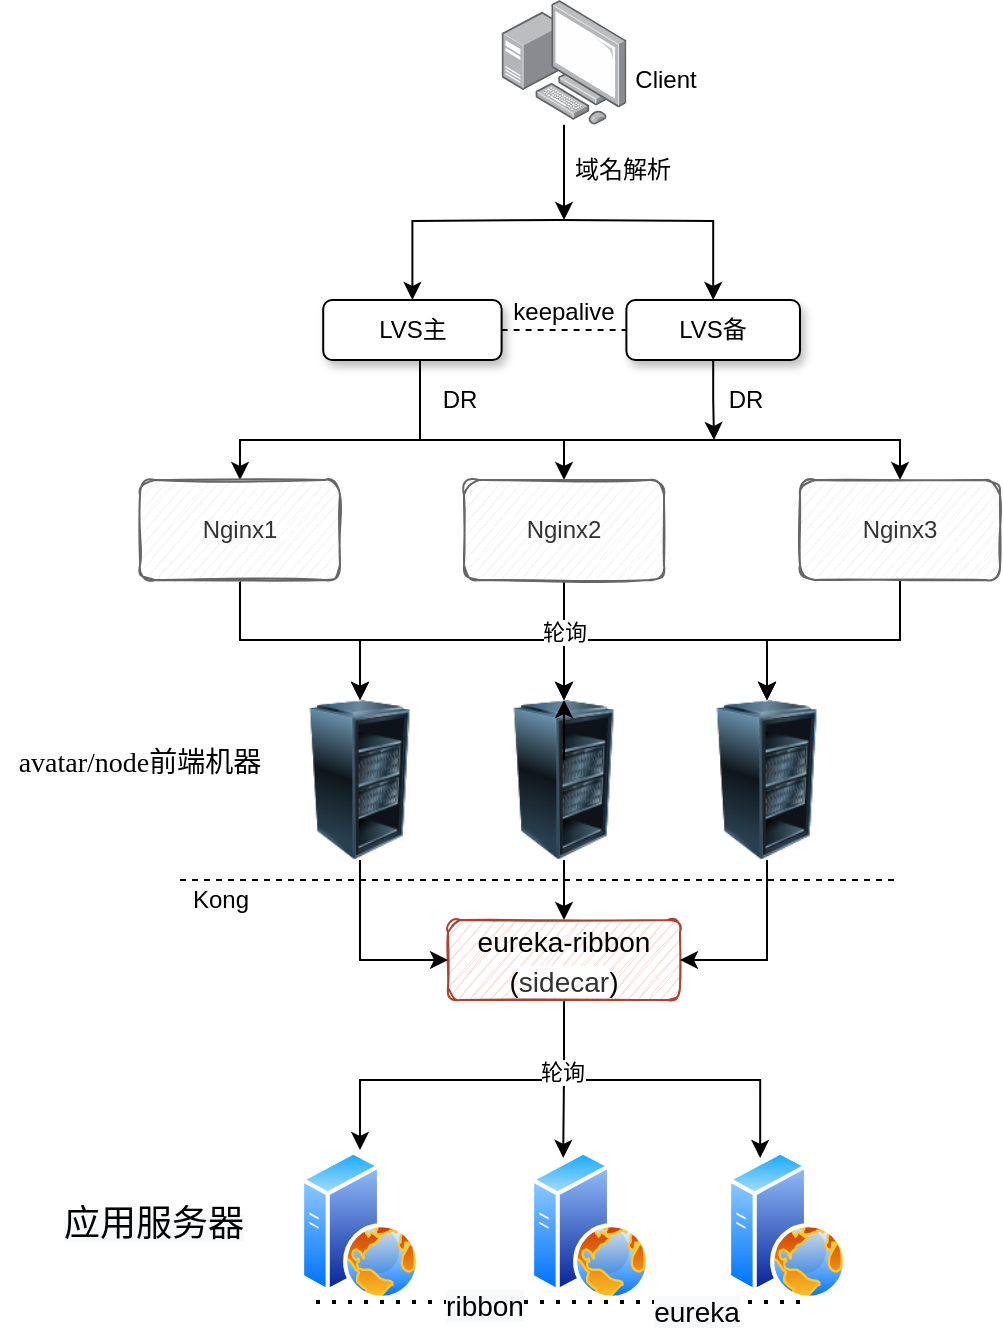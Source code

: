 <mxfile version="14.4.9" type="github"><diagram id="DCsEmc8ut4vMABJrylSf" name="Page-1"><mxGraphModel dx="1038" dy="1717" grid="1" gridSize="10" guides="1" tooltips="1" connect="1" arrows="1" fold="1" page="1" pageScale="1" pageWidth="827" pageHeight="1169" math="0" shadow="0"><root><mxCell id="0"/><mxCell id="1" parent="0"/><mxCell id="kAi6xC7tPvjqC60dcJP9-1" style="edgeStyle=orthogonalEdgeStyle;rounded=0;orthogonalLoop=1;jettySize=auto;html=1;exitX=0.5;exitY=1;exitDx=0;exitDy=0;entryX=0.5;entryY=0;entryDx=0;entryDy=0;" edge="1" parent="1" source="kAi6xC7tPvjqC60dcJP9-4" target="kAi6xC7tPvjqC60dcJP9-8"><mxGeometry relative="1" as="geometry"><mxPoint x="280" y="170" as="targetPoint"/><Array as="points"><mxPoint x="280" y="170"/><mxPoint x="190" y="170"/></Array></mxGeometry></mxCell><mxCell id="kAi6xC7tPvjqC60dcJP9-2" style="edgeStyle=orthogonalEdgeStyle;rounded=0;orthogonalLoop=1;jettySize=auto;html=1;exitX=0.5;exitY=1;exitDx=0;exitDy=0;" edge="1" parent="1" source="kAi6xC7tPvjqC60dcJP9-4" target="kAi6xC7tPvjqC60dcJP9-12"><mxGeometry relative="1" as="geometry"><Array as="points"><mxPoint x="280" y="170"/><mxPoint x="352" y="170"/></Array></mxGeometry></mxCell><mxCell id="kAi6xC7tPvjqC60dcJP9-3" style="edgeStyle=orthogonalEdgeStyle;rounded=0;orthogonalLoop=1;jettySize=auto;html=1;entryX=0.5;entryY=0;entryDx=0;entryDy=0;" edge="1" parent="1" source="kAi6xC7tPvjqC60dcJP9-4" target="kAi6xC7tPvjqC60dcJP9-18"><mxGeometry relative="1" as="geometry"><Array as="points"><mxPoint x="280" y="170"/><mxPoint x="520" y="170"/></Array></mxGeometry></mxCell><mxCell id="kAi6xC7tPvjqC60dcJP9-4" value="LVS主" style="rounded=1;whiteSpace=wrap;html=1;shadow=1;" vertex="1" parent="1"><mxGeometry x="231.6" y="100" width="89.2" height="30" as="geometry"/></mxCell><mxCell id="kAi6xC7tPvjqC60dcJP9-5" style="edgeStyle=orthogonalEdgeStyle;rounded=0;orthogonalLoop=1;jettySize=auto;html=1;entryX=0.5;entryY=0;entryDx=0;entryDy=0;" edge="1" parent="1" source="kAi6xC7tPvjqC60dcJP9-8" target="kAi6xC7tPvjqC60dcJP9-36"><mxGeometry relative="1" as="geometry"><mxPoint x="292" y="300" as="targetPoint"/></mxGeometry></mxCell><mxCell id="kAi6xC7tPvjqC60dcJP9-6" style="edgeStyle=orthogonalEdgeStyle;rounded=0;orthogonalLoop=1;jettySize=auto;html=1;" edge="1" parent="1" source="kAi6xC7tPvjqC60dcJP9-8" target="kAi6xC7tPvjqC60dcJP9-39"><mxGeometry relative="1" as="geometry"><Array as="points"><mxPoint x="190" y="270"/><mxPoint x="352" y="270"/></Array></mxGeometry></mxCell><mxCell id="kAi6xC7tPvjqC60dcJP9-7" style="edgeStyle=orthogonalEdgeStyle;rounded=0;orthogonalLoop=1;jettySize=auto;html=1;entryX=0.5;entryY=0;entryDx=0;entryDy=0;" edge="1" parent="1" source="kAi6xC7tPvjqC60dcJP9-8" target="kAi6xC7tPvjqC60dcJP9-38"><mxGeometry relative="1" as="geometry"><Array as="points"><mxPoint x="190" y="270"/><mxPoint x="453" y="270"/></Array></mxGeometry></mxCell><mxCell id="kAi6xC7tPvjqC60dcJP9-8" value="Nginx1" style="rounded=1;whiteSpace=wrap;html=1;shadow=0;fillColor=#f5f5f5;strokeColor=#666666;fontColor=#333333;glass=0;sketch=1;" vertex="1" parent="1"><mxGeometry x="140" y="190" width="100" height="50" as="geometry"/></mxCell><mxCell id="kAi6xC7tPvjqC60dcJP9-9" style="edgeStyle=orthogonalEdgeStyle;rounded=0;orthogonalLoop=1;jettySize=auto;html=1;entryX=0.5;entryY=0;entryDx=0;entryDy=0;" edge="1" parent="1" source="kAi6xC7tPvjqC60dcJP9-12" target="kAi6xC7tPvjqC60dcJP9-39"><mxGeometry relative="1" as="geometry"><mxPoint x="352" y="270" as="targetPoint"/></mxGeometry></mxCell><mxCell id="kAi6xC7tPvjqC60dcJP9-10" style="edgeStyle=orthogonalEdgeStyle;rounded=0;orthogonalLoop=1;jettySize=auto;html=1;entryX=0.5;entryY=0;entryDx=0;entryDy=0;" edge="1" parent="1" source="kAi6xC7tPvjqC60dcJP9-12" target="kAi6xC7tPvjqC60dcJP9-36"><mxGeometry relative="1" as="geometry"><Array as="points"><mxPoint x="352" y="270"/><mxPoint x="250" y="270"/></Array></mxGeometry></mxCell><mxCell id="kAi6xC7tPvjqC60dcJP9-11" style="edgeStyle=orthogonalEdgeStyle;rounded=0;orthogonalLoop=1;jettySize=auto;html=1;entryX=0.5;entryY=0;entryDx=0;entryDy=0;" edge="1" parent="1" source="kAi6xC7tPvjqC60dcJP9-12" target="kAi6xC7tPvjqC60dcJP9-38"><mxGeometry relative="1" as="geometry"><Array as="points"><mxPoint x="352" y="270"/><mxPoint x="453" y="270"/></Array></mxGeometry></mxCell><mxCell id="kAi6xC7tPvjqC60dcJP9-12" value="Nginx2" style="rounded=1;whiteSpace=wrap;html=1;shadow=0;fillColor=#f5f5f5;strokeColor=#666666;fontColor=#333333;sketch=1;" vertex="1" parent="1"><mxGeometry x="302" y="190" width="100" height="50" as="geometry"/></mxCell><mxCell id="kAi6xC7tPvjqC60dcJP9-13" style="edgeStyle=orthogonalEdgeStyle;rounded=0;orthogonalLoop=1;jettySize=auto;html=1;" edge="1" parent="1" source="kAi6xC7tPvjqC60dcJP9-18" target="kAi6xC7tPvjqC60dcJP9-38"><mxGeometry relative="1" as="geometry"><mxPoint x="412" y="300" as="targetPoint"/></mxGeometry></mxCell><mxCell id="kAi6xC7tPvjqC60dcJP9-14" style="edgeStyle=orthogonalEdgeStyle;rounded=0;orthogonalLoop=1;jettySize=auto;html=1;" edge="1" parent="1" source="kAi6xC7tPvjqC60dcJP9-18" target="kAi6xC7tPvjqC60dcJP9-36"><mxGeometry relative="1" as="geometry"><Array as="points"><mxPoint x="520" y="270"/><mxPoint x="250" y="270"/></Array></mxGeometry></mxCell><mxCell id="kAi6xC7tPvjqC60dcJP9-15" style="edgeStyle=orthogonalEdgeStyle;rounded=0;orthogonalLoop=1;jettySize=auto;html=1;entryX=0.5;entryY=0;entryDx=0;entryDy=0;" edge="1" parent="1" source="kAi6xC7tPvjqC60dcJP9-18" target="kAi6xC7tPvjqC60dcJP9-39"><mxGeometry relative="1" as="geometry"><Array as="points"><mxPoint x="520" y="270"/><mxPoint x="352" y="270"/></Array></mxGeometry></mxCell><mxCell id="kAi6xC7tPvjqC60dcJP9-16" value="轮询" style="edgeLabel;html=1;align=center;verticalAlign=middle;resizable=0;points=[];" vertex="1" connectable="0" parent="kAi6xC7tPvjqC60dcJP9-15"><mxGeometry x="0.737" y="-4" relative="1" as="geometry"><mxPoint x="4" y="-4" as="offset"/></mxGeometry></mxCell><mxCell id="kAi6xC7tPvjqC60dcJP9-17" style="edgeStyle=orthogonalEdgeStyle;rounded=0;orthogonalLoop=1;jettySize=auto;html=1;entryX=0.5;entryY=0;entryDx=0;entryDy=0;" edge="1" parent="1" source="kAi6xC7tPvjqC60dcJP9-18" target="kAi6xC7tPvjqC60dcJP9-38"><mxGeometry relative="1" as="geometry"/></mxCell><mxCell id="kAi6xC7tPvjqC60dcJP9-18" value="Nginx3" style="rounded=1;whiteSpace=wrap;html=1;shadow=0;fillColor=#f5f5f5;strokeColor=#666666;fontColor=#333333;sketch=1;" vertex="1" parent="1"><mxGeometry x="470" y="190" width="100" height="50" as="geometry"/></mxCell><mxCell id="kAi6xC7tPvjqC60dcJP9-19" style="edgeStyle=orthogonalEdgeStyle;rounded=0;orthogonalLoop=1;jettySize=auto;html=1;exitX=0.5;exitY=1;exitDx=0;exitDy=0;entryX=0.5;entryY=0;entryDx=0;entryDy=0;" edge="1" parent="1" target="kAi6xC7tPvjqC60dcJP9-4"><mxGeometry relative="1" as="geometry"><mxPoint x="350" y="60" as="sourcePoint"/></mxGeometry></mxCell><mxCell id="kAi6xC7tPvjqC60dcJP9-20" style="edgeStyle=orthogonalEdgeStyle;rounded=0;orthogonalLoop=1;jettySize=auto;html=1;exitX=0.5;exitY=1;exitDx=0;exitDy=0;" edge="1" parent="1" target="kAi6xC7tPvjqC60dcJP9-28"><mxGeometry relative="1" as="geometry"><mxPoint x="350" y="60" as="sourcePoint"/></mxGeometry></mxCell><mxCell id="kAi6xC7tPvjqC60dcJP9-21" style="edgeStyle=orthogonalEdgeStyle;rounded=0;orthogonalLoop=1;jettySize=auto;html=1;exitX=0.5;exitY=1;exitDx=0;exitDy=0;entryX=0.5;entryY=0;entryDx=0;entryDy=0;" edge="1" parent="1" source="kAi6xC7tPvjqC60dcJP9-39" target="kAi6xC7tPvjqC60dcJP9-26"><mxGeometry relative="1" as="geometry"><mxPoint x="352" y="330" as="sourcePoint"/></mxGeometry></mxCell><mxCell id="kAi6xC7tPvjqC60dcJP9-22" style="edgeStyle=orthogonalEdgeStyle;rounded=0;orthogonalLoop=1;jettySize=auto;html=1;entryX=0.25;entryY=0;entryDx=0;entryDy=0;" edge="1" parent="1" source="kAi6xC7tPvjqC60dcJP9-26" target="kAi6xC7tPvjqC60dcJP9-43"><mxGeometry relative="1" as="geometry"><mxPoint x="349" y="520" as="targetPoint"/></mxGeometry></mxCell><mxCell id="kAi6xC7tPvjqC60dcJP9-23" style="edgeStyle=orthogonalEdgeStyle;rounded=0;orthogonalLoop=1;jettySize=auto;html=1;" edge="1" parent="1" source="kAi6xC7tPvjqC60dcJP9-26" target="kAi6xC7tPvjqC60dcJP9-41"><mxGeometry relative="1" as="geometry"><Array as="points"><mxPoint x="352" y="490"/><mxPoint x="250" y="490"/></Array></mxGeometry></mxCell><mxCell id="kAi6xC7tPvjqC60dcJP9-24" style="edgeStyle=orthogonalEdgeStyle;rounded=0;orthogonalLoop=1;jettySize=auto;html=1;entryX=0.25;entryY=0;entryDx=0;entryDy=0;" edge="1" parent="1" source="kAi6xC7tPvjqC60dcJP9-26" target="kAi6xC7tPvjqC60dcJP9-42"><mxGeometry relative="1" as="geometry"><Array as="points"><mxPoint x="352" y="490"/><mxPoint x="450" y="490"/></Array></mxGeometry></mxCell><mxCell id="kAi6xC7tPvjqC60dcJP9-25" value="轮询" style="edgeLabel;html=1;align=center;verticalAlign=middle;resizable=0;points=[];" vertex="1" connectable="0" parent="kAi6xC7tPvjqC60dcJP9-24"><mxGeometry x="-0.593" y="-1" relative="1" as="geometry"><mxPoint as="offset"/></mxGeometry></mxCell><mxCell id="kAi6xC7tPvjqC60dcJP9-26" value="&lt;font style=&quot;font-size: 14px&quot;&gt;eureka-ribbon&lt;br&gt;(&lt;span style=&quot;color: rgb(51 , 51 , 51) ; font-family: &amp;#34;arial&amp;#34; , sans-serif ; background-color: rgb(255 , 255 , 255)&quot;&gt;sidecar&lt;/span&gt;)&lt;br&gt;&lt;/font&gt;" style="rounded=1;whiteSpace=wrap;html=1;shadow=0;glass=0;labelBackgroundColor=none;fillColor=#fad9d5;strokeColor=#ae4132;sketch=1;fontSize=16;" vertex="1" parent="1"><mxGeometry x="294" y="410" width="116" height="40" as="geometry"/></mxCell><mxCell id="kAi6xC7tPvjqC60dcJP9-27" style="edgeStyle=orthogonalEdgeStyle;rounded=0;orthogonalLoop=1;jettySize=auto;html=1;exitX=0.5;exitY=1;exitDx=0;exitDy=0;" edge="1" parent="1" source="kAi6xC7tPvjqC60dcJP9-28"><mxGeometry relative="1" as="geometry"><mxPoint x="427" y="170" as="targetPoint"/></mxGeometry></mxCell><mxCell id="kAi6xC7tPvjqC60dcJP9-28" value="LVS备" style="rounded=1;whiteSpace=wrap;html=1;shadow=1;" vertex="1" parent="1"><mxGeometry x="383.2" y="100" width="86.8" height="30" as="geometry"/></mxCell><mxCell id="kAi6xC7tPvjqC60dcJP9-29" style="edgeStyle=orthogonalEdgeStyle;rounded=0;orthogonalLoop=1;jettySize=auto;html=1;" edge="1" parent="1"><mxGeometry relative="1" as="geometry"><mxPoint x="352" y="60" as="targetPoint"/><mxPoint x="352" y="12.4" as="sourcePoint"/></mxGeometry></mxCell><mxCell id="kAi6xC7tPvjqC60dcJP9-30" value="Client" style="text;html=1;strokeColor=none;fillColor=none;align=center;verticalAlign=middle;whiteSpace=wrap;rounded=0;shadow=0;glass=0;labelBackgroundColor=none;sketch=1;" vertex="1" parent="1"><mxGeometry x="383.2" y="-20" width="40" height="20" as="geometry"/></mxCell><mxCell id="kAi6xC7tPvjqC60dcJP9-31" value="" style="endArrow=none;dashed=1;html=1;exitX=1;exitY=0.5;exitDx=0;exitDy=0;entryX=0;entryY=0.5;entryDx=0;entryDy=0;" edge="1" parent="1" source="kAi6xC7tPvjqC60dcJP9-4" target="kAi6xC7tPvjqC60dcJP9-28"><mxGeometry width="50" height="50" relative="1" as="geometry"><mxPoint x="330" y="150" as="sourcePoint"/><mxPoint x="380" y="100" as="targetPoint"/></mxGeometry></mxCell><mxCell id="kAi6xC7tPvjqC60dcJP9-32" value="keepalive" style="text;html=1;strokeColor=none;fillColor=none;align=center;verticalAlign=middle;whiteSpace=wrap;rounded=0;shadow=0;glass=0;labelBackgroundColor=none;sketch=1;" vertex="1" parent="1"><mxGeometry x="332" y="96" width="40" height="20" as="geometry"/></mxCell><mxCell id="kAi6xC7tPvjqC60dcJP9-33" value="域名解析" style="text;html=1;strokeColor=none;fillColor=none;align=center;verticalAlign=middle;whiteSpace=wrap;rounded=0;shadow=0;glass=0;labelBackgroundColor=none;sketch=1;" vertex="1" parent="1"><mxGeometry x="353" y="25" width="57" height="20" as="geometry"/></mxCell><mxCell id="kAi6xC7tPvjqC60dcJP9-34" value="DR" style="text;html=1;strokeColor=none;fillColor=none;align=center;verticalAlign=middle;whiteSpace=wrap;rounded=0;shadow=0;glass=0;labelBackgroundColor=none;sketch=1;" vertex="1" parent="1"><mxGeometry x="280" y="140" width="40" height="20" as="geometry"/></mxCell><mxCell id="kAi6xC7tPvjqC60dcJP9-35" style="edgeStyle=orthogonalEdgeStyle;rounded=0;orthogonalLoop=1;jettySize=auto;html=1;" edge="1" parent="1" source="kAi6xC7tPvjqC60dcJP9-36"><mxGeometry relative="1" as="geometry"><mxPoint x="294" y="430" as="targetPoint"/><Array as="points"><mxPoint x="250" y="430"/><mxPoint x="294" y="430"/></Array></mxGeometry></mxCell><mxCell id="kAi6xC7tPvjqC60dcJP9-36" value="" style="image;html=1;image=img/lib/clip_art/computers/Server_Rack_Partial_128x128.png;rounded=1;shadow=0;glass=0;labelBackgroundColor=none;sketch=1;gradientColor=none;" vertex="1" parent="1"><mxGeometry x="210" y="300" width="80" height="80" as="geometry"/></mxCell><mxCell id="kAi6xC7tPvjqC60dcJP9-37" style="edgeStyle=orthogonalEdgeStyle;rounded=0;orthogonalLoop=1;jettySize=auto;html=1;entryX=1;entryY=0.5;entryDx=0;entryDy=0;" edge="1" parent="1" source="kAi6xC7tPvjqC60dcJP9-38" target="kAi6xC7tPvjqC60dcJP9-26"><mxGeometry relative="1" as="geometry"><mxPoint x="420" y="440" as="targetPoint"/><Array as="points"><mxPoint x="453" y="430"/></Array></mxGeometry></mxCell><mxCell id="kAi6xC7tPvjqC60dcJP9-38" value="" style="image;html=1;image=img/lib/clip_art/computers/Server_Rack_Partial_128x128.png;rounded=1;shadow=0;glass=0;labelBackgroundColor=none;sketch=1;gradientColor=none;" vertex="1" parent="1"><mxGeometry x="413.5" y="300" width="80" height="80" as="geometry"/></mxCell><mxCell id="kAi6xC7tPvjqC60dcJP9-39" value="" style="image;html=1;image=img/lib/clip_art/computers/Server_Rack_Partial_128x128.png;rounded=1;shadow=0;glass=0;labelBackgroundColor=none;sketch=1;gradientColor=none;" vertex="1" parent="1"><mxGeometry x="312" y="300" width="80" height="80" as="geometry"/></mxCell><mxCell id="kAi6xC7tPvjqC60dcJP9-40" style="edgeStyle=orthogonalEdgeStyle;rounded=0;orthogonalLoop=1;jettySize=auto;html=1;exitX=0.5;exitY=1;exitDx=0;exitDy=0;entryX=0.5;entryY=0;entryDx=0;entryDy=0;" edge="1" parent="1" target="kAi6xC7tPvjqC60dcJP9-39"><mxGeometry relative="1" as="geometry"><mxPoint x="352" y="330" as="sourcePoint"/><mxPoint x="352" y="360" as="targetPoint"/></mxGeometry></mxCell><mxCell id="kAi6xC7tPvjqC60dcJP9-41" value="" style="aspect=fixed;perimeter=ellipsePerimeter;html=1;align=center;shadow=0;dashed=0;spacingTop=3;image;image=img/lib/active_directory/web_server.svg;rounded=1;glass=0;labelBackgroundColor=none;sketch=1;gradientColor=none;" vertex="1" parent="1"><mxGeometry x="220" y="525" width="60" height="75" as="geometry"/></mxCell><mxCell id="kAi6xC7tPvjqC60dcJP9-42" value="" style="aspect=fixed;perimeter=ellipsePerimeter;html=1;align=center;shadow=0;dashed=0;spacingTop=3;image;image=img/lib/active_directory/web_server.svg;rounded=1;glass=0;labelBackgroundColor=none;sketch=1;gradientColor=none;" vertex="1" parent="1"><mxGeometry x="433.5" y="525" width="60" height="75" as="geometry"/></mxCell><mxCell id="kAi6xC7tPvjqC60dcJP9-43" value="" style="aspect=fixed;perimeter=ellipsePerimeter;html=1;align=center;shadow=0;dashed=0;spacingTop=3;image;image=img/lib/active_directory/web_server.svg;rounded=1;glass=0;labelBackgroundColor=none;sketch=1;gradientColor=none;" vertex="1" parent="1"><mxGeometry x="335" y="525" width="60" height="75" as="geometry"/></mxCell><mxCell id="kAi6xC7tPvjqC60dcJP9-44" value="" style="endArrow=none;dashed=1;html=1;dashPattern=1 3;strokeWidth=2;" edge="1" parent="1"><mxGeometry width="50" height="50" relative="1" as="geometry"><mxPoint x="228" y="601" as="sourcePoint"/><mxPoint x="470" y="601" as="targetPoint"/></mxGeometry></mxCell><mxCell id="kAi6xC7tPvjqC60dcJP9-45" value="&lt;span style=&quot;font-size: 14px ; background-color: rgb(248 , 249 , 250)&quot;&gt;ribbon&lt;/span&gt;" style="edgeLabel;html=1;align=center;verticalAlign=middle;resizable=0;points=[];" vertex="1" connectable="0" parent="kAi6xC7tPvjqC60dcJP9-44"><mxGeometry x="-0.307" y="-2" relative="1" as="geometry"><mxPoint as="offset"/></mxGeometry></mxCell><mxCell id="kAi6xC7tPvjqC60dcJP9-46" value="&lt;span style=&quot;font-size: 14px ; background-color: rgb(248 , 249 , 250)&quot;&gt;eureka&lt;/span&gt;" style="edgeLabel;html=1;align=center;verticalAlign=middle;resizable=0;points=[];" vertex="1" connectable="0" parent="kAi6xC7tPvjqC60dcJP9-44"><mxGeometry x="0.569" y="-5" relative="1" as="geometry"><mxPoint as="offset"/></mxGeometry></mxCell><mxCell id="kAi6xC7tPvjqC60dcJP9-47" value="DR" style="text;html=1;strokeColor=none;fillColor=none;align=center;verticalAlign=middle;whiteSpace=wrap;rounded=0;shadow=0;glass=0;labelBackgroundColor=none;sketch=1;" vertex="1" parent="1"><mxGeometry x="423.2" y="140" width="40" height="20" as="geometry"/></mxCell><mxCell id="kAi6xC7tPvjqC60dcJP9-48" value="" style="endArrow=none;dashed=1;html=1;" edge="1" parent="1"><mxGeometry width="50" height="50" relative="1" as="geometry"><mxPoint x="160" y="390" as="sourcePoint"/><mxPoint x="520" y="390" as="targetPoint"/></mxGeometry></mxCell><mxCell id="kAi6xC7tPvjqC60dcJP9-49" value="Kong" style="text;html=1;align=center;verticalAlign=middle;resizable=0;points=[];autosize=1;" vertex="1" parent="1"><mxGeometry x="160" y="390" width="40" height="20" as="geometry"/></mxCell><mxCell id="kAi6xC7tPvjqC60dcJP9-50" value="" style="points=[];aspect=fixed;html=1;align=center;shadow=0;dashed=0;image;image=img/lib/allied_telesis/computer_and_terminals/Personal_Computer_with_Server.svg;rounded=1;glass=0;labelBackgroundColor=none;sketch=1;gradientColor=none;" vertex="1" parent="1"><mxGeometry x="320.8" y="-50" width="62.4" height="62.4" as="geometry"/></mxCell><mxCell id="kAi6xC7tPvjqC60dcJP9-51" value="&lt;span style=&quot;font-family: &amp;#34;comic sans ms&amp;#34;&quot;&gt;&lt;font style=&quot;font-size: 14px&quot;&gt;avatar/node前端机器&lt;/font&gt;&lt;/span&gt;" style="text;html=1;strokeColor=none;fillColor=none;align=center;verticalAlign=middle;whiteSpace=wrap;rounded=0;shadow=0;glass=0;labelBackgroundColor=none;sketch=1;fontSize=16;" vertex="1" parent="1"><mxGeometry x="70" y="310" width="140" height="40" as="geometry"/></mxCell><mxCell id="kAi6xC7tPvjqC60dcJP9-53" value="&lt;span style=&quot;color: rgb(0 , 0 , 0) ; font-family: &amp;#34;comic sans ms&amp;#34; ; font-style: normal ; font-weight: 400 ; letter-spacing: normal ; text-align: center ; text-indent: 0px ; text-transform: none ; word-spacing: 0px ; background-color: rgb(248 , 249 , 250) ; display: inline ; float: none&quot;&gt;&lt;font style=&quot;font-size: 18px&quot;&gt;应用服务器&lt;/font&gt;&lt;/span&gt;" style="text;whiteSpace=wrap;html=1;" vertex="1" parent="1"><mxGeometry x="100" y="545" width="120" height="35" as="geometry"/></mxCell></root></mxGraphModel></diagram></mxfile>